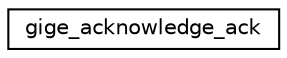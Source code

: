 digraph "Graphical Class Hierarchy"
{
 // INTERACTIVE_SVG=YES
  edge [fontname="Helvetica",fontsize="10",labelfontname="Helvetica",labelfontsize="10"];
  node [fontname="Helvetica",fontsize="10",shape=record];
  rankdir="LR";
  Node0 [label="gige_acknowledge_ack",height=0.2,width=0.4,color="black", fillcolor="white", style="filled",URL="$structgige__acknowledge__ack.html"];
}
